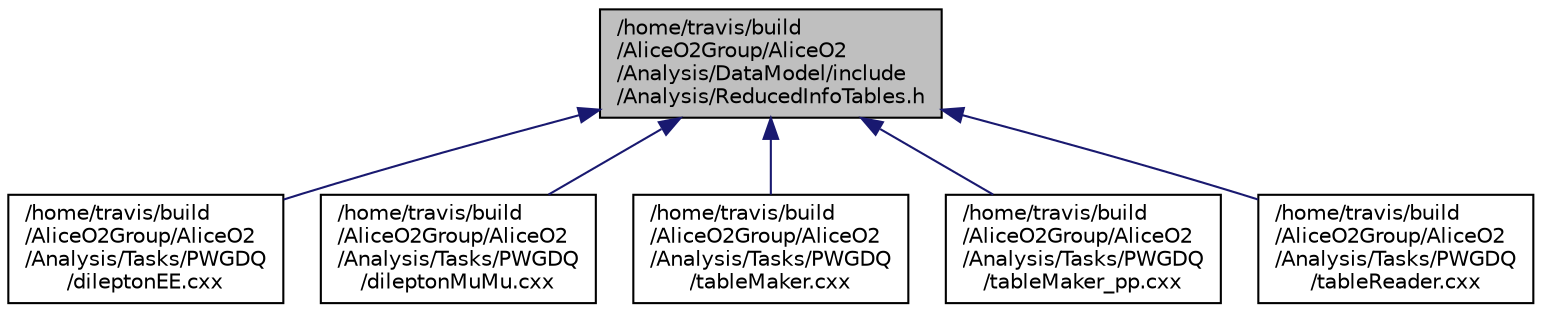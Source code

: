 digraph "/home/travis/build/AliceO2Group/AliceO2/Analysis/DataModel/include/Analysis/ReducedInfoTables.h"
{
 // INTERACTIVE_SVG=YES
  bgcolor="transparent";
  edge [fontname="Helvetica",fontsize="10",labelfontname="Helvetica",labelfontsize="10"];
  node [fontname="Helvetica",fontsize="10",shape=record];
  Node224 [label="/home/travis/build\l/AliceO2Group/AliceO2\l/Analysis/DataModel/include\l/Analysis/ReducedInfoTables.h",height=0.2,width=0.4,color="black", fillcolor="grey75", style="filled", fontcolor="black"];
  Node224 -> Node225 [dir="back",color="midnightblue",fontsize="10",style="solid",fontname="Helvetica"];
  Node225 [label="/home/travis/build\l/AliceO2Group/AliceO2\l/Analysis/Tasks/PWGDQ\l/dileptonEE.cxx",height=0.2,width=0.4,color="black",URL="$d4/d14/dileptonEE_8cxx.html"];
  Node224 -> Node226 [dir="back",color="midnightblue",fontsize="10",style="solid",fontname="Helvetica"];
  Node226 [label="/home/travis/build\l/AliceO2Group/AliceO2\l/Analysis/Tasks/PWGDQ\l/dileptonMuMu.cxx",height=0.2,width=0.4,color="black",URL="$d7/deb/dileptonMuMu_8cxx.html"];
  Node224 -> Node227 [dir="back",color="midnightblue",fontsize="10",style="solid",fontname="Helvetica"];
  Node227 [label="/home/travis/build\l/AliceO2Group/AliceO2\l/Analysis/Tasks/PWGDQ\l/tableMaker.cxx",height=0.2,width=0.4,color="black",URL="$d9/d14/tableMaker_8cxx.html"];
  Node224 -> Node228 [dir="back",color="midnightblue",fontsize="10",style="solid",fontname="Helvetica"];
  Node228 [label="/home/travis/build\l/AliceO2Group/AliceO2\l/Analysis/Tasks/PWGDQ\l/tableMaker_pp.cxx",height=0.2,width=0.4,color="black",URL="$d8/d04/tableMaker__pp_8cxx.html"];
  Node224 -> Node229 [dir="back",color="midnightblue",fontsize="10",style="solid",fontname="Helvetica"];
  Node229 [label="/home/travis/build\l/AliceO2Group/AliceO2\l/Analysis/Tasks/PWGDQ\l/tableReader.cxx",height=0.2,width=0.4,color="black",URL="$d8/d43/tableReader_8cxx.html"];
}
